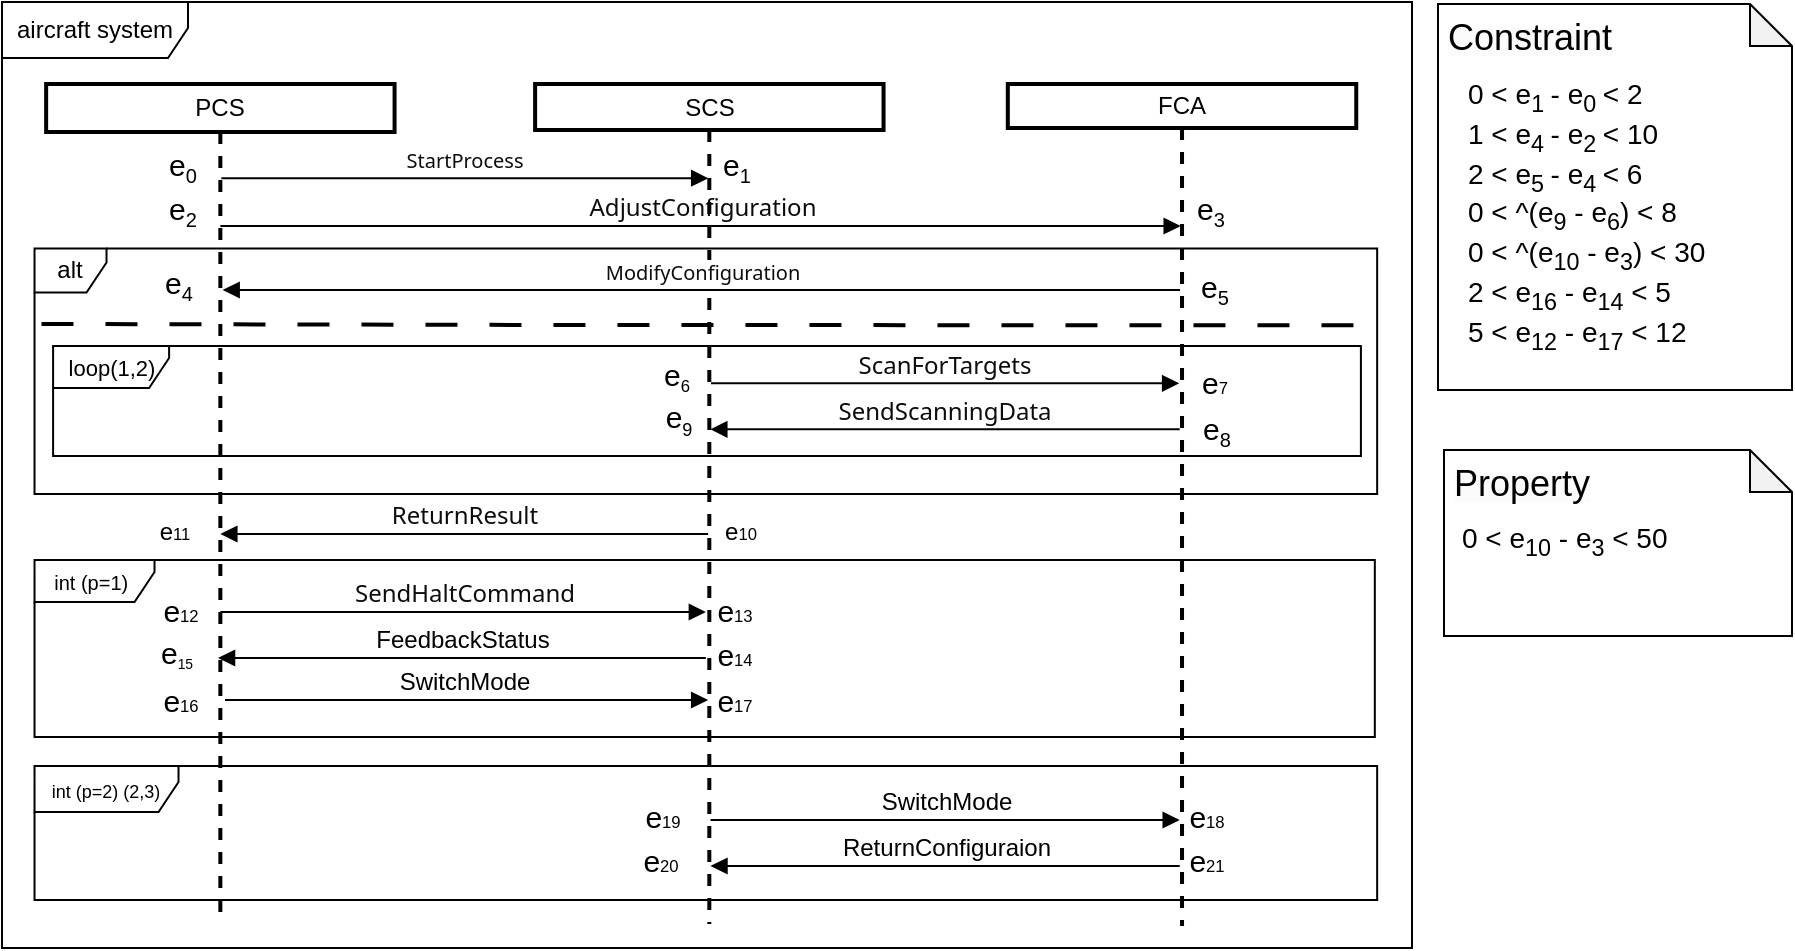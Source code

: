<mxfile version="24.2.2" type="github">
  <diagram name="第 1 页" id="c80qtbVcW2XtqcBtCqUT">
    <mxGraphModel dx="1048" dy="709" grid="0" gridSize="10" guides="1" tooltips="1" connect="1" arrows="1" fold="1" page="1" pageScale="1" pageWidth="1169" pageHeight="1654" background="none" math="0" shadow="0">
      <root>
        <mxCell id="0" />
        <mxCell id="1" parent="0" />
        <mxCell id="szJbZIXFLGDCfIFP24Zg-366" value="" style="group" vertex="1" connectable="0" parent="1">
          <mxGeometry x="743" y="78" width="177" height="193" as="geometry" />
        </mxCell>
        <mxCell id="szJbZIXFLGDCfIFP24Zg-367" value="" style="shape=note;whiteSpace=wrap;html=1;backgroundOutline=1;darkOpacity=0.05;size=21;" vertex="1" parent="szJbZIXFLGDCfIFP24Zg-366">
          <mxGeometry width="177" height="193" as="geometry" />
        </mxCell>
        <mxCell id="szJbZIXFLGDCfIFP24Zg-368" value="&lt;span style=&quot;color: rgb(0, 0, 0); font-family: Helvetica; font-style: normal; font-variant-ligatures: normal; font-variant-caps: normal; font-weight: 400; letter-spacing: normal; orphans: 2; text-align: left; text-indent: 0px; text-transform: none; widows: 2; word-spacing: 0px; -webkit-text-stroke-width: 0px; white-space: nowrap; background-color: rgb(251, 251, 251); text-decoration-thickness: initial; text-decoration-style: initial; text-decoration-color: initial; float: none; display: inline !important;&quot;&gt;&lt;font style=&quot;font-size: 18px;&quot;&gt;Constraint&lt;/font&gt;&lt;/span&gt;" style="text;whiteSpace=wrap;html=1;" vertex="1" parent="szJbZIXFLGDCfIFP24Zg-366">
          <mxGeometry x="3.001" y="0.003" width="78" height="46.47" as="geometry" />
        </mxCell>
        <mxCell id="szJbZIXFLGDCfIFP24Zg-369" value="&lt;font style=&quot;font-size: 14px;&quot;&gt;&lt;font style=&quot;font-size: 14px;&quot;&gt;0&lt;/font&gt;&lt;font style=&quot;font-size: 14px;&quot;&gt; &amp;lt; &lt;/font&gt;&lt;font style=&quot;font-size: 14px;&quot;&gt;e&lt;/font&gt;&lt;sub style=&quot;&quot;&gt;1&amp;nbsp;&lt;/sub&gt;&lt;font style=&quot;font-size: 14px;&quot;&gt;-&lt;/font&gt; &lt;font style=&quot;font-size: 14px;&quot;&gt;e&lt;/font&gt;&lt;sub style=&quot;&quot;&gt;0&amp;nbsp;&lt;/sub&gt;&amp;lt; &lt;font style=&quot;font-size: 14px;&quot;&gt;2&lt;br&gt;&lt;/font&gt;1 &amp;lt; &lt;font style=&quot;font-size: 14px;&quot;&gt;e&lt;/font&gt;&lt;sub style=&quot;&quot;&gt;4&amp;nbsp;&lt;/sub&gt;- &lt;font style=&quot;font-size: 14px;&quot;&gt;e&lt;/font&gt;&lt;sub style=&quot;&quot;&gt;2&amp;nbsp;&lt;/sub&gt;&amp;lt; &lt;font style=&quot;font-size: 14px;&quot;&gt;10&lt;/font&gt;&lt;br&gt;2 &amp;lt; e&lt;sub style=&quot;&quot;&gt;5&amp;nbsp;&lt;/sub&gt;- e&lt;sub style=&quot;&quot;&gt;4&amp;nbsp;&lt;/sub&gt;&amp;lt; 6&lt;br&gt;0 &amp;lt; ^(e&lt;sub style=&quot;&quot;&gt;9&lt;/sub&gt;&amp;nbsp;- e&lt;sub style=&quot;&quot;&gt;6&lt;/sub&gt;) &amp;lt; 8&lt;/font&gt;&lt;div style=&quot;font-size: 14px;&quot;&gt;&lt;font style=&quot;font-size: 14px;&quot;&gt;0 &amp;lt; ^(e&lt;sub&gt;10&lt;/sub&gt;&amp;nbsp;- e&lt;sub style=&quot;&quot;&gt;3&lt;/sub&gt;) &amp;lt; 30&lt;/font&gt;&lt;div style=&quot;&quot;&gt;&lt;font style=&quot;font-size: 14px;&quot;&gt;2 &amp;lt; e&lt;sub&gt;16&lt;/sub&gt;&amp;nbsp;- e&lt;sub style=&quot;&quot;&gt;14&lt;/sub&gt;&amp;nbsp;&amp;lt; 5&lt;/font&gt;&lt;div style=&quot;&quot;&gt;&lt;font style=&quot;font-size: 14px;&quot;&gt;5 &amp;lt; e&lt;sub style=&quot;&quot;&gt;12&lt;/sub&gt;&amp;nbsp;- e&lt;sub style=&quot;&quot;&gt;17&lt;/sub&gt;&amp;nbsp;&amp;lt; 12&lt;/font&gt;&lt;br&gt;&lt;/div&gt;&lt;/div&gt;&lt;/div&gt;" style="text;align=left;verticalAlign=top;rounded=0;horizontal=1;fontSize=10;html=1;" vertex="1" parent="szJbZIXFLGDCfIFP24Zg-366">
          <mxGeometry x="13" y="29.998" width="116" height="140.701" as="geometry" />
        </mxCell>
        <mxCell id="szJbZIXFLGDCfIFP24Zg-363" value="" style="shape=note;whiteSpace=wrap;html=1;backgroundOutline=1;darkOpacity=0.05;size=21;" vertex="1" parent="1">
          <mxGeometry x="746" y="301" width="174" height="93" as="geometry" />
        </mxCell>
        <mxCell id="szJbZIXFLGDCfIFP24Zg-364" value="&lt;span style=&quot;color: rgb(0, 0, 0); font-family: Helvetica; font-style: normal; font-variant-ligatures: normal; font-variant-caps: normal; font-weight: 400; letter-spacing: normal; orphans: 2; text-align: left; text-indent: 0px; text-transform: none; widows: 2; word-spacing: 0px; -webkit-text-stroke-width: 0px; white-space: nowrap; background-color: rgb(251, 251, 251); text-decoration-thickness: initial; text-decoration-style: initial; text-decoration-color: initial; float: none; display: inline !important;&quot;&gt;&lt;font style=&quot;font-size: 18px;&quot;&gt;Property&lt;/font&gt;&lt;/span&gt;" style="text;whiteSpace=wrap;html=1;" vertex="1" parent="1">
          <mxGeometry x="749" y="301" width="78" height="29" as="geometry" />
        </mxCell>
        <mxCell id="szJbZIXFLGDCfIFP24Zg-365" value="&lt;div style=&quot;font-size: 14px;&quot;&gt;&lt;div&gt;0 &amp;lt; e&lt;sub&gt;10&lt;/sub&gt;&lt;span style=&quot;&quot;&gt;&amp;nbsp;&lt;/span&gt;- e&lt;span style=&quot;&quot;&gt;&lt;sub style=&quot;&quot;&gt;3&lt;/sub&gt;&lt;/span&gt;&amp;nbsp;&amp;lt; 50&lt;div&gt;&lt;br&gt;&lt;/div&gt;&lt;/div&gt;&lt;/div&gt;" style="text;align=left;verticalAlign=top;rounded=0;horizontal=1;fontSize=10;html=1;" vertex="1" parent="1">
          <mxGeometry x="753" y="330.25" width="116" height="34.5" as="geometry" />
        </mxCell>
        <mxCell id="szJbZIXFLGDCfIFP24Zg-388" value="" style="group" vertex="1" connectable="0" parent="1">
          <mxGeometry x="25" y="77" width="705" height="473" as="geometry" />
        </mxCell>
        <mxCell id="szJbZIXFLGDCfIFP24Zg-320" value="aircraft system" style="shape=umlFrame;whiteSpace=wrap;html=1;pointerEvents=0;width=93;height=28;" vertex="1" parent="szJbZIXFLGDCfIFP24Zg-388">
          <mxGeometry width="705" height="473" as="geometry" />
        </mxCell>
        <mxCell id="szJbZIXFLGDCfIFP24Zg-321" value="PCS" style="shape=umlLifeline;perimeter=lifelinePerimeter;whiteSpace=wrap;html=1;container=1;dropTarget=0;collapsible=0;recursiveResize=0;outlineConnect=0;portConstraint=eastwest;newEdgeStyle={&quot;curved&quot;:0,&quot;rounded&quot;:0};size=24;strokeWidth=2;" vertex="1" parent="szJbZIXFLGDCfIFP24Zg-388">
          <mxGeometry x="22.068" y="41" width="174.217" height="420" as="geometry" />
        </mxCell>
        <mxCell id="szJbZIXFLGDCfIFP24Zg-322" value="FCA" style="shape=umlLifeline;perimeter=lifelinePerimeter;whiteSpace=wrap;html=1;container=1;dropTarget=0;collapsible=0;recursiveResize=0;outlineConnect=0;portConstraint=eastwest;newEdgeStyle={&quot;curved&quot;:0,&quot;rounded&quot;:0};size=22;strokeWidth=2;" vertex="1" parent="szJbZIXFLGDCfIFP24Zg-388">
          <mxGeometry x="502.908" y="41" width="174.217" height="421" as="geometry" />
        </mxCell>
        <mxCell id="szJbZIXFLGDCfIFP24Zg-323" value="&lt;span style=&quot;color: rgb(13, 13, 13); font-family: Söhne, ui-sans-serif, system-ui, -apple-system, &amp;quot;Segoe UI&amp;quot;, Roboto, Ubuntu, Cantarell, &amp;quot;Noto Sans&amp;quot;, sans-serif, &amp;quot;Helvetica Neue&amp;quot;, Arial, &amp;quot;Apple Color Emoji&amp;quot;, &amp;quot;Segoe UI Emoji&amp;quot;, &amp;quot;Segoe UI Symbol&amp;quot;, &amp;quot;Noto Color Emoji&amp;quot;; text-align: left; white-space: pre-wrap;&quot;&gt;&lt;font style=&quot;font-size: 12px;&quot;&gt;AdjustConfiguration&lt;/font&gt;&lt;/span&gt;" style="html=1;verticalAlign=bottom;endArrow=block;curved=0;rounded=0;" edge="1" parent="szJbZIXFLGDCfIFP24Zg-388">
          <mxGeometry x="0.001" width="80" relative="1" as="geometry">
            <mxPoint x="109.181" y="112" as="sourcePoint" />
            <mxPoint x="589.354" y="112" as="targetPoint" />
            <mxPoint as="offset" />
          </mxGeometry>
        </mxCell>
        <mxCell id="szJbZIXFLGDCfIFP24Zg-324" value="&lt;div style=&quot;text-align: left;&quot;&gt;&lt;font size=&quot;1&quot; face=&quot;Söhne, ui-sans-serif, system-ui, -apple-system, Segoe UI, Roboto, Ubuntu, Cantarell, Noto Sans, sans-serif, Helvetica Neue, Arial, Apple Color Emoji, Segoe UI Emoji, Segoe UI Symbol, Noto Color Emoji&quot; color=&quot;#0d0d0d&quot;&gt;&lt;span style=&quot;white-space: pre-wrap;&quot;&gt;StartProcess&lt;/span&gt;&lt;/font&gt;&lt;br&gt;&lt;/div&gt;" style="html=1;verticalAlign=bottom;endArrow=block;curved=0;rounded=0;" edge="1" parent="szJbZIXFLGDCfIFP24Zg-388" source="szJbZIXFLGDCfIFP24Zg-321">
          <mxGeometry width="80" relative="1" as="geometry">
            <mxPoint x="105.379" y="88.12" as="sourcePoint" />
            <mxPoint x="353.081" y="88.12" as="targetPoint" />
          </mxGeometry>
        </mxCell>
        <mxCell id="szJbZIXFLGDCfIFP24Zg-325" value="&lt;span style=&quot;color: rgb(13, 13, 13); font-family: Söhne, ui-sans-serif, system-ui, -apple-system, &amp;quot;Segoe UI&amp;quot;, Roboto, Ubuntu, Cantarell, &amp;quot;Noto Sans&amp;quot;, sans-serif, &amp;quot;Helvetica Neue&amp;quot;, Arial, &amp;quot;Apple Color Emoji&amp;quot;, &amp;quot;Segoe UI Emoji&amp;quot;, &amp;quot;Segoe UI Symbol&amp;quot;, &amp;quot;Noto Color Emoji&amp;quot;; text-align: left; white-space: pre-wrap;&quot;&gt;&lt;font style=&quot;font-size: 12px;&quot;&gt;ScanForTargets&lt;/font&gt;&lt;/span&gt;" style="html=1;verticalAlign=bottom;endArrow=block;curved=0;rounded=0;" edge="1" parent="szJbZIXFLGDCfIFP24Zg-388">
          <mxGeometry x="-0.004" width="80" relative="1" as="geometry">
            <mxPoint x="354.533" y="190.67" as="sourcePoint" />
            <mxPoint x="588.565" y="190.67" as="targetPoint" />
            <mxPoint as="offset" />
          </mxGeometry>
        </mxCell>
        <mxCell id="szJbZIXFLGDCfIFP24Zg-326" value="&lt;span style=&quot;color: rgb(13, 13, 13); font-family: Söhne, ui-sans-serif, system-ui, -apple-system, &amp;quot;Segoe UI&amp;quot;, Roboto, Ubuntu, Cantarell, &amp;quot;Noto Sans&amp;quot;, sans-serif, &amp;quot;Helvetica Neue&amp;quot;, Arial, &amp;quot;Apple Color Emoji&amp;quot;, &amp;quot;Segoe UI Emoji&amp;quot;, &amp;quot;Segoe UI Symbol&amp;quot;, &amp;quot;Noto Color Emoji&amp;quot;; text-align: left; white-space: pre-wrap;&quot;&gt;&lt;font style=&quot;font-size: 12px;&quot;&gt;ReturnResult&lt;/font&gt;&lt;/span&gt;" style="html=1;verticalAlign=bottom;endArrow=block;curved=0;rounded=0;" edge="1" parent="szJbZIXFLGDCfIFP24Zg-388">
          <mxGeometry x="0.004" width="80" relative="1" as="geometry">
            <mxPoint x="353.081" y="266" as="sourcePoint" />
            <mxPoint x="109.176" y="266" as="targetPoint" />
            <mxPoint as="offset" />
          </mxGeometry>
        </mxCell>
        <mxCell id="szJbZIXFLGDCfIFP24Zg-327" value="&lt;font style=&quot;font-size: 10px;&quot;&gt;int (p=1)&amp;nbsp;&lt;/font&gt;" style="shape=umlFrame;whiteSpace=wrap;html=1;pointerEvents=0;width=60;height=21;" vertex="1" parent="szJbZIXFLGDCfIFP24Zg-388">
          <mxGeometry x="16.26" y="279" width="670.157" height="88.5" as="geometry" />
        </mxCell>
        <mxCell id="szJbZIXFLGDCfIFP24Zg-328" value="&lt;font style=&quot;font-size: 12px;&quot;&gt;FeedbackStatus&lt;/font&gt;" style="html=1;verticalAlign=bottom;endArrow=block;curved=0;rounded=0;exitX=0.059;exitY=0.567;exitDx=0;exitDy=0;exitPerimeter=0;" edge="1" parent="szJbZIXFLGDCfIFP24Zg-388">
          <mxGeometry x="0.0" width="80" relative="1" as="geometry">
            <mxPoint x="351.926" y="327.992" as="sourcePoint" />
            <mxPoint x="108.015" y="328" as="targetPoint" />
            <mxPoint as="offset" />
          </mxGeometry>
        </mxCell>
        <mxCell id="szJbZIXFLGDCfIFP24Zg-329" value="&lt;font style=&quot;font-size: 12px;&quot;&gt;SwitchMode&lt;/font&gt;" style="html=1;verticalAlign=bottom;endArrow=block;curved=0;rounded=0;" edge="1" parent="szJbZIXFLGDCfIFP24Zg-388">
          <mxGeometry x="-0.006" width="80" relative="1" as="geometry">
            <mxPoint x="111.499" y="349" as="sourcePoint" />
            <mxPoint x="353.081" y="349" as="targetPoint" />
            <mxPoint as="offset" />
          </mxGeometry>
        </mxCell>
        <mxCell id="szJbZIXFLGDCfIFP24Zg-330" value="SCS" style="shape=umlLifeline;perimeter=lifelinePerimeter;whiteSpace=wrap;html=1;container=1;dropTarget=0;collapsible=0;recursiveResize=0;outlineConnect=0;portConstraint=eastwest;newEdgeStyle={&quot;curved&quot;:0,&quot;rounded&quot;:0};size=23;strokeWidth=2;" vertex="1" parent="szJbZIXFLGDCfIFP24Zg-388">
          <mxGeometry x="266.553" y="41" width="174.217" height="420" as="geometry" />
        </mxCell>
        <mxCell id="szJbZIXFLGDCfIFP24Zg-331" value="&lt;span style=&quot;text-align: left;&quot;&gt;&lt;font style=&quot;&quot;&gt;&lt;font size=&quot;1&quot; face=&quot;Söhne, ui-sans-serif, system-ui, -apple-system, Segoe UI, Roboto, Ubuntu, Cantarell, Noto Sans, sans-serif, Helvetica Neue, Arial, Apple Color Emoji, Segoe UI Emoji, Segoe UI Symbol, Noto Color Emoji&quot; color=&quot;#0d0d0d&quot;&gt;&lt;span style=&quot;white-space: pre-wrap;&quot;&gt;ModifyConfiguration&lt;/span&gt;&lt;/font&gt;&lt;/font&gt;&lt;/span&gt;" style="html=1;verticalAlign=bottom;endArrow=none;curved=0;rounded=0;startArrow=block;startFill=1;endFill=0;" edge="1" parent="szJbZIXFLGDCfIFP24Zg-388" target="szJbZIXFLGDCfIFP24Zg-322">
          <mxGeometry width="80" relative="1" as="geometry">
            <mxPoint x="110.338" y="144" as="sourcePoint" />
            <mxPoint x="450.643" y="144" as="targetPoint" />
          </mxGeometry>
        </mxCell>
        <mxCell id="szJbZIXFLGDCfIFP24Zg-332" value="alt" style="shape=umlFrame;whiteSpace=wrap;html=1;pointerEvents=0;width=36;height=22;" vertex="1" parent="szJbZIXFLGDCfIFP24Zg-388">
          <mxGeometry x="16.26" y="123.25" width="671.318" height="122.75" as="geometry" />
        </mxCell>
        <mxCell id="szJbZIXFLGDCfIFP24Zg-333" value="&lt;span style=&quot;color: rgb(13, 13, 13); font-family: Söhne, ui-sans-serif, system-ui, -apple-system, &amp;quot;Segoe UI&amp;quot;, Roboto, Ubuntu, Cantarell, &amp;quot;Noto Sans&amp;quot;, sans-serif, &amp;quot;Helvetica Neue&amp;quot;, Arial, &amp;quot;Apple Color Emoji&amp;quot;, &amp;quot;Segoe UI Emoji&amp;quot;, &amp;quot;Segoe UI Symbol&amp;quot;, &amp;quot;Noto Color Emoji&amp;quot;; text-align: left; white-space: pre-wrap;&quot;&gt;&lt;font style=&quot;font-size: 12px;&quot;&gt;SendScanningData&lt;/font&gt;&lt;/span&gt;" style="html=1;verticalAlign=bottom;endArrow=block;curved=0;rounded=0;" edge="1" parent="szJbZIXFLGDCfIFP24Zg-388" target="szJbZIXFLGDCfIFP24Zg-330">
          <mxGeometry width="80" relative="1" as="geometry">
            <mxPoint x="588.855" y="213.67" as="sourcePoint" />
            <mxPoint x="417.228" y="213.67" as="targetPoint" />
          </mxGeometry>
        </mxCell>
        <mxCell id="szJbZIXFLGDCfIFP24Zg-334" value="" style="endArrow=none;dashed=1;html=1;rounded=0;exitX=-0.003;exitY=0.275;exitDx=0;exitDy=0;exitPerimeter=0;entryX=1.001;entryY=0.313;entryDx=0;entryDy=0;entryPerimeter=0;dashPattern=8 8;strokeWidth=2;" edge="1" parent="szJbZIXFLGDCfIFP24Zg-388" target="szJbZIXFLGDCfIFP24Zg-332">
          <mxGeometry width="50" height="50" relative="1" as="geometry">
            <mxPoint x="19.745" y="160.995" as="sourcePoint" />
            <mxPoint x="511.038" y="161" as="targetPoint" />
            <Array as="points">
              <mxPoint x="279.909" y="161.49" />
            </Array>
          </mxGeometry>
        </mxCell>
        <mxCell id="szJbZIXFLGDCfIFP24Zg-335" value="&lt;font style=&quot;font-size: 11px;&quot;&gt;loop(1,2)&lt;/font&gt;" style="shape=umlFrame;whiteSpace=wrap;html=1;pointerEvents=0;width=58;height=21;" vertex="1" parent="szJbZIXFLGDCfIFP24Zg-388">
          <mxGeometry x="25.552" y="172" width="653.896" height="55" as="geometry" />
        </mxCell>
        <mxCell id="szJbZIXFLGDCfIFP24Zg-336" value="&lt;font style=&quot;font-size: 9px;&quot;&gt;int (p=2)&amp;nbsp;(2,3)&lt;/font&gt;" style="shape=umlFrame;whiteSpace=wrap;html=1;pointerEvents=0;width=72;height=23;" vertex="1" parent="szJbZIXFLGDCfIFP24Zg-388">
          <mxGeometry x="16.26" y="382" width="671.318" height="67" as="geometry" />
        </mxCell>
        <mxCell id="szJbZIXFLGDCfIFP24Zg-337" value="&lt;font style=&quot;font-size: 12px;&quot;&gt;SwitchMode&lt;/font&gt;" style="html=1;verticalAlign=bottom;endArrow=block;curved=0;rounded=0;" edge="1" parent="szJbZIXFLGDCfIFP24Zg-388">
          <mxGeometry x="0.003" width="80" relative="1" as="geometry">
            <mxPoint x="354.242" y="409" as="sourcePoint" />
            <mxPoint x="588.855" y="409" as="targetPoint" />
            <mxPoint as="offset" />
          </mxGeometry>
        </mxCell>
        <mxCell id="szJbZIXFLGDCfIFP24Zg-338" value="&lt;font style=&quot;font-size: 12px;&quot;&gt;ReturnConfiguraion&lt;/font&gt;" style="html=1;verticalAlign=bottom;endArrow=block;curved=0;rounded=0;" edge="1" parent="szJbZIXFLGDCfIFP24Zg-388">
          <mxGeometry x="-0.004" width="80" relative="1" as="geometry">
            <mxPoint x="588.855" y="432" as="sourcePoint" />
            <mxPoint x="354.242" y="432" as="targetPoint" />
            <mxPoint as="offset" />
          </mxGeometry>
        </mxCell>
        <mxCell id="szJbZIXFLGDCfIFP24Zg-339" value="&lt;font style=&quot;font-size: 15px;&quot;&gt;e&lt;/font&gt;&lt;sub&gt;0&lt;/sub&gt;" style="text;html=1;align=center;verticalAlign=middle;resizable=0;points=[];autosize=1;strokeColor=none;fillColor=none;" vertex="1" parent="szJbZIXFLGDCfIFP24Zg-388">
          <mxGeometry x="74.333" y="67" width="32" height="32" as="geometry" />
        </mxCell>
        <mxCell id="szJbZIXFLGDCfIFP24Zg-340" value="&lt;font style=&quot;font-size: 15px;&quot;&gt;e&lt;/font&gt;&lt;sub&gt;1&lt;/sub&gt;" style="text;html=1;align=center;verticalAlign=middle;resizable=0;points=[];autosize=1;strokeColor=none;fillColor=none;" vertex="1" parent="szJbZIXFLGDCfIFP24Zg-388">
          <mxGeometry x="350.758" y="67" width="32" height="32" as="geometry" />
        </mxCell>
        <mxCell id="szJbZIXFLGDCfIFP24Zg-341" value="&lt;font style=&quot;font-size: 15px;&quot;&gt;e&lt;/font&gt;&lt;sub&gt;2&lt;/sub&gt;" style="text;html=1;align=center;verticalAlign=middle;resizable=0;points=[];autosize=1;strokeColor=none;fillColor=none;" vertex="1" parent="szJbZIXFLGDCfIFP24Zg-388">
          <mxGeometry x="74.333" y="89" width="32" height="32" as="geometry" />
        </mxCell>
        <mxCell id="szJbZIXFLGDCfIFP24Zg-342" value="&lt;font style=&quot;font-size: 15px;&quot;&gt;e&lt;/font&gt;&lt;sub&gt;3&lt;/sub&gt;" style="text;html=1;align=center;verticalAlign=middle;resizable=0;points=[];autosize=1;strokeColor=none;fillColor=none;" vertex="1" parent="szJbZIXFLGDCfIFP24Zg-388">
          <mxGeometry x="587.694" y="89" width="32" height="32" as="geometry" />
        </mxCell>
        <mxCell id="szJbZIXFLGDCfIFP24Zg-343" value="&lt;font style=&quot;font-size: 15px;&quot;&gt;e&lt;/font&gt;&lt;sub&gt;4&lt;/sub&gt;" style="text;html=1;align=center;verticalAlign=middle;resizable=0;points=[];autosize=1;strokeColor=none;fillColor=none;" vertex="1" parent="szJbZIXFLGDCfIFP24Zg-388">
          <mxGeometry x="72.01" y="126" width="32" height="32" as="geometry" />
        </mxCell>
        <mxCell id="szJbZIXFLGDCfIFP24Zg-344" value="&lt;font style=&quot;font-size: 15px;&quot;&gt;e&lt;/font&gt;&lt;sub&gt;5&lt;/sub&gt;" style="text;html=1;align=center;verticalAlign=middle;resizable=0;points=[];autosize=1;strokeColor=none;fillColor=none;" vertex="1" parent="szJbZIXFLGDCfIFP24Zg-388">
          <mxGeometry x="590.016" y="128" width="32" height="32" as="geometry" />
        </mxCell>
        <mxCell id="szJbZIXFLGDCfIFP24Zg-345" value="&lt;font style=&quot;font-size: 15px;&quot;&gt;e&lt;/font&gt;&lt;span style=&quot;font-size: 10px;&quot;&gt;&lt;sub&gt;6&lt;/sub&gt;&lt;/span&gt;" style="text;html=1;align=center;verticalAlign=middle;resizable=0;points=[];autosize=1;strokeColor=none;fillColor=none;" vertex="1" parent="szJbZIXFLGDCfIFP24Zg-388">
          <mxGeometry x="321.722" y="171" width="31" height="31" as="geometry" />
        </mxCell>
        <mxCell id="szJbZIXFLGDCfIFP24Zg-346" value="&lt;font style=&quot;font-size: 15px;&quot;&gt;e&lt;/font&gt;&lt;span style=&quot;font-size: 8.333px;&quot;&gt;7&lt;/span&gt;" style="text;html=1;align=center;verticalAlign=middle;resizable=0;points=[];autosize=1;strokeColor=none;fillColor=none;" vertex="1" parent="szJbZIXFLGDCfIFP24Zg-388">
          <mxGeometry x="590.597" y="175" width="31" height="30" as="geometry" />
        </mxCell>
        <mxCell id="szJbZIXFLGDCfIFP24Zg-347" value="&lt;font style=&quot;&quot;&gt;&lt;span style=&quot;font-size: 15px;&quot;&gt;e&lt;/span&gt;&lt;sub style=&quot;&quot;&gt;&lt;font style=&quot;font-size: 10px;&quot;&gt;8&lt;/font&gt;&lt;/sub&gt;&lt;/font&gt;" style="text;html=1;align=center;verticalAlign=middle;resizable=0;points=[];autosize=1;strokeColor=none;fillColor=none;" vertex="1" parent="szJbZIXFLGDCfIFP24Zg-388">
          <mxGeometry x="590.597" y="199" width="32" height="32" as="geometry" />
        </mxCell>
        <mxCell id="szJbZIXFLGDCfIFP24Zg-348" value="&lt;font style=&quot;font-size: 15px;&quot;&gt;e&lt;/font&gt;&lt;sub style=&quot;&quot;&gt;&lt;font style=&quot;font-size: 9px;&quot;&gt;9&lt;/font&gt;&lt;/sub&gt;" style="text;html=1;align=center;verticalAlign=middle;resizable=0;points=[];autosize=1;strokeColor=none;fillColor=none;" vertex="1" parent="szJbZIXFLGDCfIFP24Zg-388">
          <mxGeometry x="322.883" y="193" width="31" height="32" as="geometry" />
        </mxCell>
        <mxCell id="szJbZIXFLGDCfIFP24Zg-349" value="e&lt;span style=&quot;font-size: 8.333px;&quot;&gt;10&lt;/span&gt;" style="text;html=1;align=center;verticalAlign=middle;resizable=0;points=[];autosize=1;strokeColor=none;fillColor=none;" vertex="1" parent="szJbZIXFLGDCfIFP24Zg-388">
          <mxGeometry x="351.919" y="252" width="34" height="26" as="geometry" />
        </mxCell>
        <mxCell id="szJbZIXFLGDCfIFP24Zg-350" value="e&lt;span style=&quot;font-size: 8.333px;&quot;&gt;11&lt;/span&gt;" style="text;html=1;align=center;verticalAlign=middle;resizable=0;points=[];autosize=1;strokeColor=none;fillColor=none;" vertex="1" parent="szJbZIXFLGDCfIFP24Zg-388">
          <mxGeometry x="69.687" y="252" width="33" height="26" as="geometry" />
        </mxCell>
        <mxCell id="szJbZIXFLGDCfIFP24Zg-351" value="&lt;font style=&quot;font-size: 15px;&quot;&gt;e&lt;/font&gt;&lt;span style=&quot;font-size: 8.333px;&quot;&gt;12&lt;/span&gt;" style="text;html=1;align=center;verticalAlign=middle;resizable=0;points=[];autosize=1;strokeColor=none;fillColor=none;" vertex="1" parent="szJbZIXFLGDCfIFP24Zg-388">
          <mxGeometry x="70.848" y="289.25" width="36" height="30" as="geometry" />
        </mxCell>
        <mxCell id="szJbZIXFLGDCfIFP24Zg-352" value="&lt;font style=&quot;font-size: 15px;&quot;&gt;e&lt;/font&gt;&lt;span style=&quot;font-size: 8.333px;&quot;&gt;13&lt;/span&gt;" style="text;html=1;align=center;verticalAlign=middle;resizable=0;points=[];autosize=1;strokeColor=none;fillColor=none;" vertex="1" parent="szJbZIXFLGDCfIFP24Zg-388">
          <mxGeometry x="348.435" y="289.25" width="36" height="30" as="geometry" />
        </mxCell>
        <mxCell id="szJbZIXFLGDCfIFP24Zg-353" value="&lt;font style=&quot;font-size: 15px;&quot;&gt;e&lt;/font&gt;&lt;span style=&quot;font-size: 8.333px;&quot;&gt;14&lt;/span&gt;" style="text;html=1;align=center;verticalAlign=middle;resizable=0;points=[];autosize=1;strokeColor=none;fillColor=none;" vertex="1" parent="szJbZIXFLGDCfIFP24Zg-388">
          <mxGeometry x="348.435" y="310.5" width="36" height="30" as="geometry" />
        </mxCell>
        <mxCell id="szJbZIXFLGDCfIFP24Zg-354" value="&lt;font style=&quot;font-size: 15px;&quot;&gt;e&lt;/font&gt;&lt;font style=&quot;font-size: 8.333px;&quot;&gt;&lt;sub&gt;15&lt;/sub&gt;&lt;/font&gt;" style="text;html=1;align=center;verticalAlign=middle;resizable=0;points=[];autosize=1;strokeColor=none;fillColor=none;" vertex="1" parent="szJbZIXFLGDCfIFP24Zg-388">
          <mxGeometry x="70.268" y="310.5" width="34" height="30" as="geometry" />
        </mxCell>
        <mxCell id="szJbZIXFLGDCfIFP24Zg-355" value="&lt;font style=&quot;font-size: 15px;&quot;&gt;e&lt;/font&gt;&lt;span style=&quot;font-size: 8.333px;&quot;&gt;16&lt;/span&gt;" style="text;html=1;align=center;verticalAlign=middle;resizable=0;points=[];autosize=1;strokeColor=none;fillColor=none;" vertex="1" parent="szJbZIXFLGDCfIFP24Zg-388">
          <mxGeometry x="70.848" y="334" width="36" height="30" as="geometry" />
        </mxCell>
        <mxCell id="szJbZIXFLGDCfIFP24Zg-356" value="&lt;font style=&quot;font-size: 15px;&quot;&gt;e&lt;/font&gt;&lt;span style=&quot;font-size: 8.333px;&quot;&gt;19&lt;/span&gt;" style="text;html=1;align=center;verticalAlign=middle;resizable=0;points=[];autosize=1;strokeColor=none;fillColor=none;" vertex="1" parent="szJbZIXFLGDCfIFP24Zg-388">
          <mxGeometry x="312.43" y="392" width="36" height="30" as="geometry" />
        </mxCell>
        <mxCell id="szJbZIXFLGDCfIFP24Zg-357" value="&lt;font style=&quot;font-size: 15px;&quot;&gt;e&lt;/font&gt;&lt;span style=&quot;font-size: 8.333px;&quot;&gt;17&lt;/span&gt;" style="text;html=1;align=center;verticalAlign=middle;resizable=0;points=[];autosize=1;strokeColor=none;fillColor=none;" vertex="1" parent="szJbZIXFLGDCfIFP24Zg-388">
          <mxGeometry x="348.435" y="334" width="36" height="30" as="geometry" />
        </mxCell>
        <mxCell id="szJbZIXFLGDCfIFP24Zg-358" value="&lt;font style=&quot;font-size: 15px;&quot;&gt;e&lt;/font&gt;&lt;span style=&quot;font-size: 8.333px;&quot;&gt;18&lt;/span&gt;" style="text;html=1;align=center;verticalAlign=middle;resizable=0;points=[];autosize=1;strokeColor=none;fillColor=none;" vertex="1" parent="szJbZIXFLGDCfIFP24Zg-388">
          <mxGeometry x="584.209" y="392" width="36" height="30" as="geometry" />
        </mxCell>
        <mxCell id="szJbZIXFLGDCfIFP24Zg-359" value="&lt;span style=&quot;color: rgb(13, 13, 13); font-family: Söhne, ui-sans-serif, system-ui, -apple-system, &amp;quot;Segoe UI&amp;quot;, Roboto, Ubuntu, Cantarell, &amp;quot;Noto Sans&amp;quot;, sans-serif, &amp;quot;Helvetica Neue&amp;quot;, Arial, &amp;quot;Apple Color Emoji&amp;quot;, &amp;quot;Segoe UI Emoji&amp;quot;, &amp;quot;Segoe UI Symbol&amp;quot;, &amp;quot;Noto Color Emoji&amp;quot;; text-align: left; white-space: pre-wrap;&quot;&gt;&lt;font style=&quot;font-size: 12px;&quot;&gt;SendHaltCommand&lt;/font&gt;&lt;/span&gt;" style="html=1;verticalAlign=bottom;endArrow=block;curved=0;rounded=0;entryX=0.059;entryY=0.577;entryDx=0;entryDy=0;entryPerimeter=0;" edge="1" parent="szJbZIXFLGDCfIFP24Zg-388">
          <mxGeometry x="-0.001" width="80" relative="1" as="geometry">
            <mxPoint x="109.176" y="305" as="sourcePoint" />
            <mxPoint x="351.926" y="305.002" as="targetPoint" />
            <mxPoint as="offset" />
          </mxGeometry>
        </mxCell>
        <mxCell id="szJbZIXFLGDCfIFP24Zg-360" value="&lt;font style=&quot;font-size: 15px;&quot;&gt;e&lt;/font&gt;&lt;span style=&quot;font-size: 8.333px;&quot;&gt;21&lt;/span&gt;" style="text;html=1;align=center;verticalAlign=middle;resizable=0;points=[];autosize=1;strokeColor=none;fillColor=none;" vertex="1" parent="szJbZIXFLGDCfIFP24Zg-388">
          <mxGeometry x="584.209" y="414" width="36" height="30" as="geometry" />
        </mxCell>
        <mxCell id="szJbZIXFLGDCfIFP24Zg-361" value="&lt;font style=&quot;font-size: 15px;&quot;&gt;e&lt;/font&gt;&lt;span style=&quot;font-size: 8.333px;&quot;&gt;20&lt;/span&gt;" style="text;html=1;align=center;verticalAlign=middle;resizable=0;points=[];autosize=1;strokeColor=none;fillColor=none;" vertex="1" parent="szJbZIXFLGDCfIFP24Zg-388">
          <mxGeometry x="311.269" y="414" width="36" height="30" as="geometry" />
        </mxCell>
      </root>
    </mxGraphModel>
  </diagram>
</mxfile>
